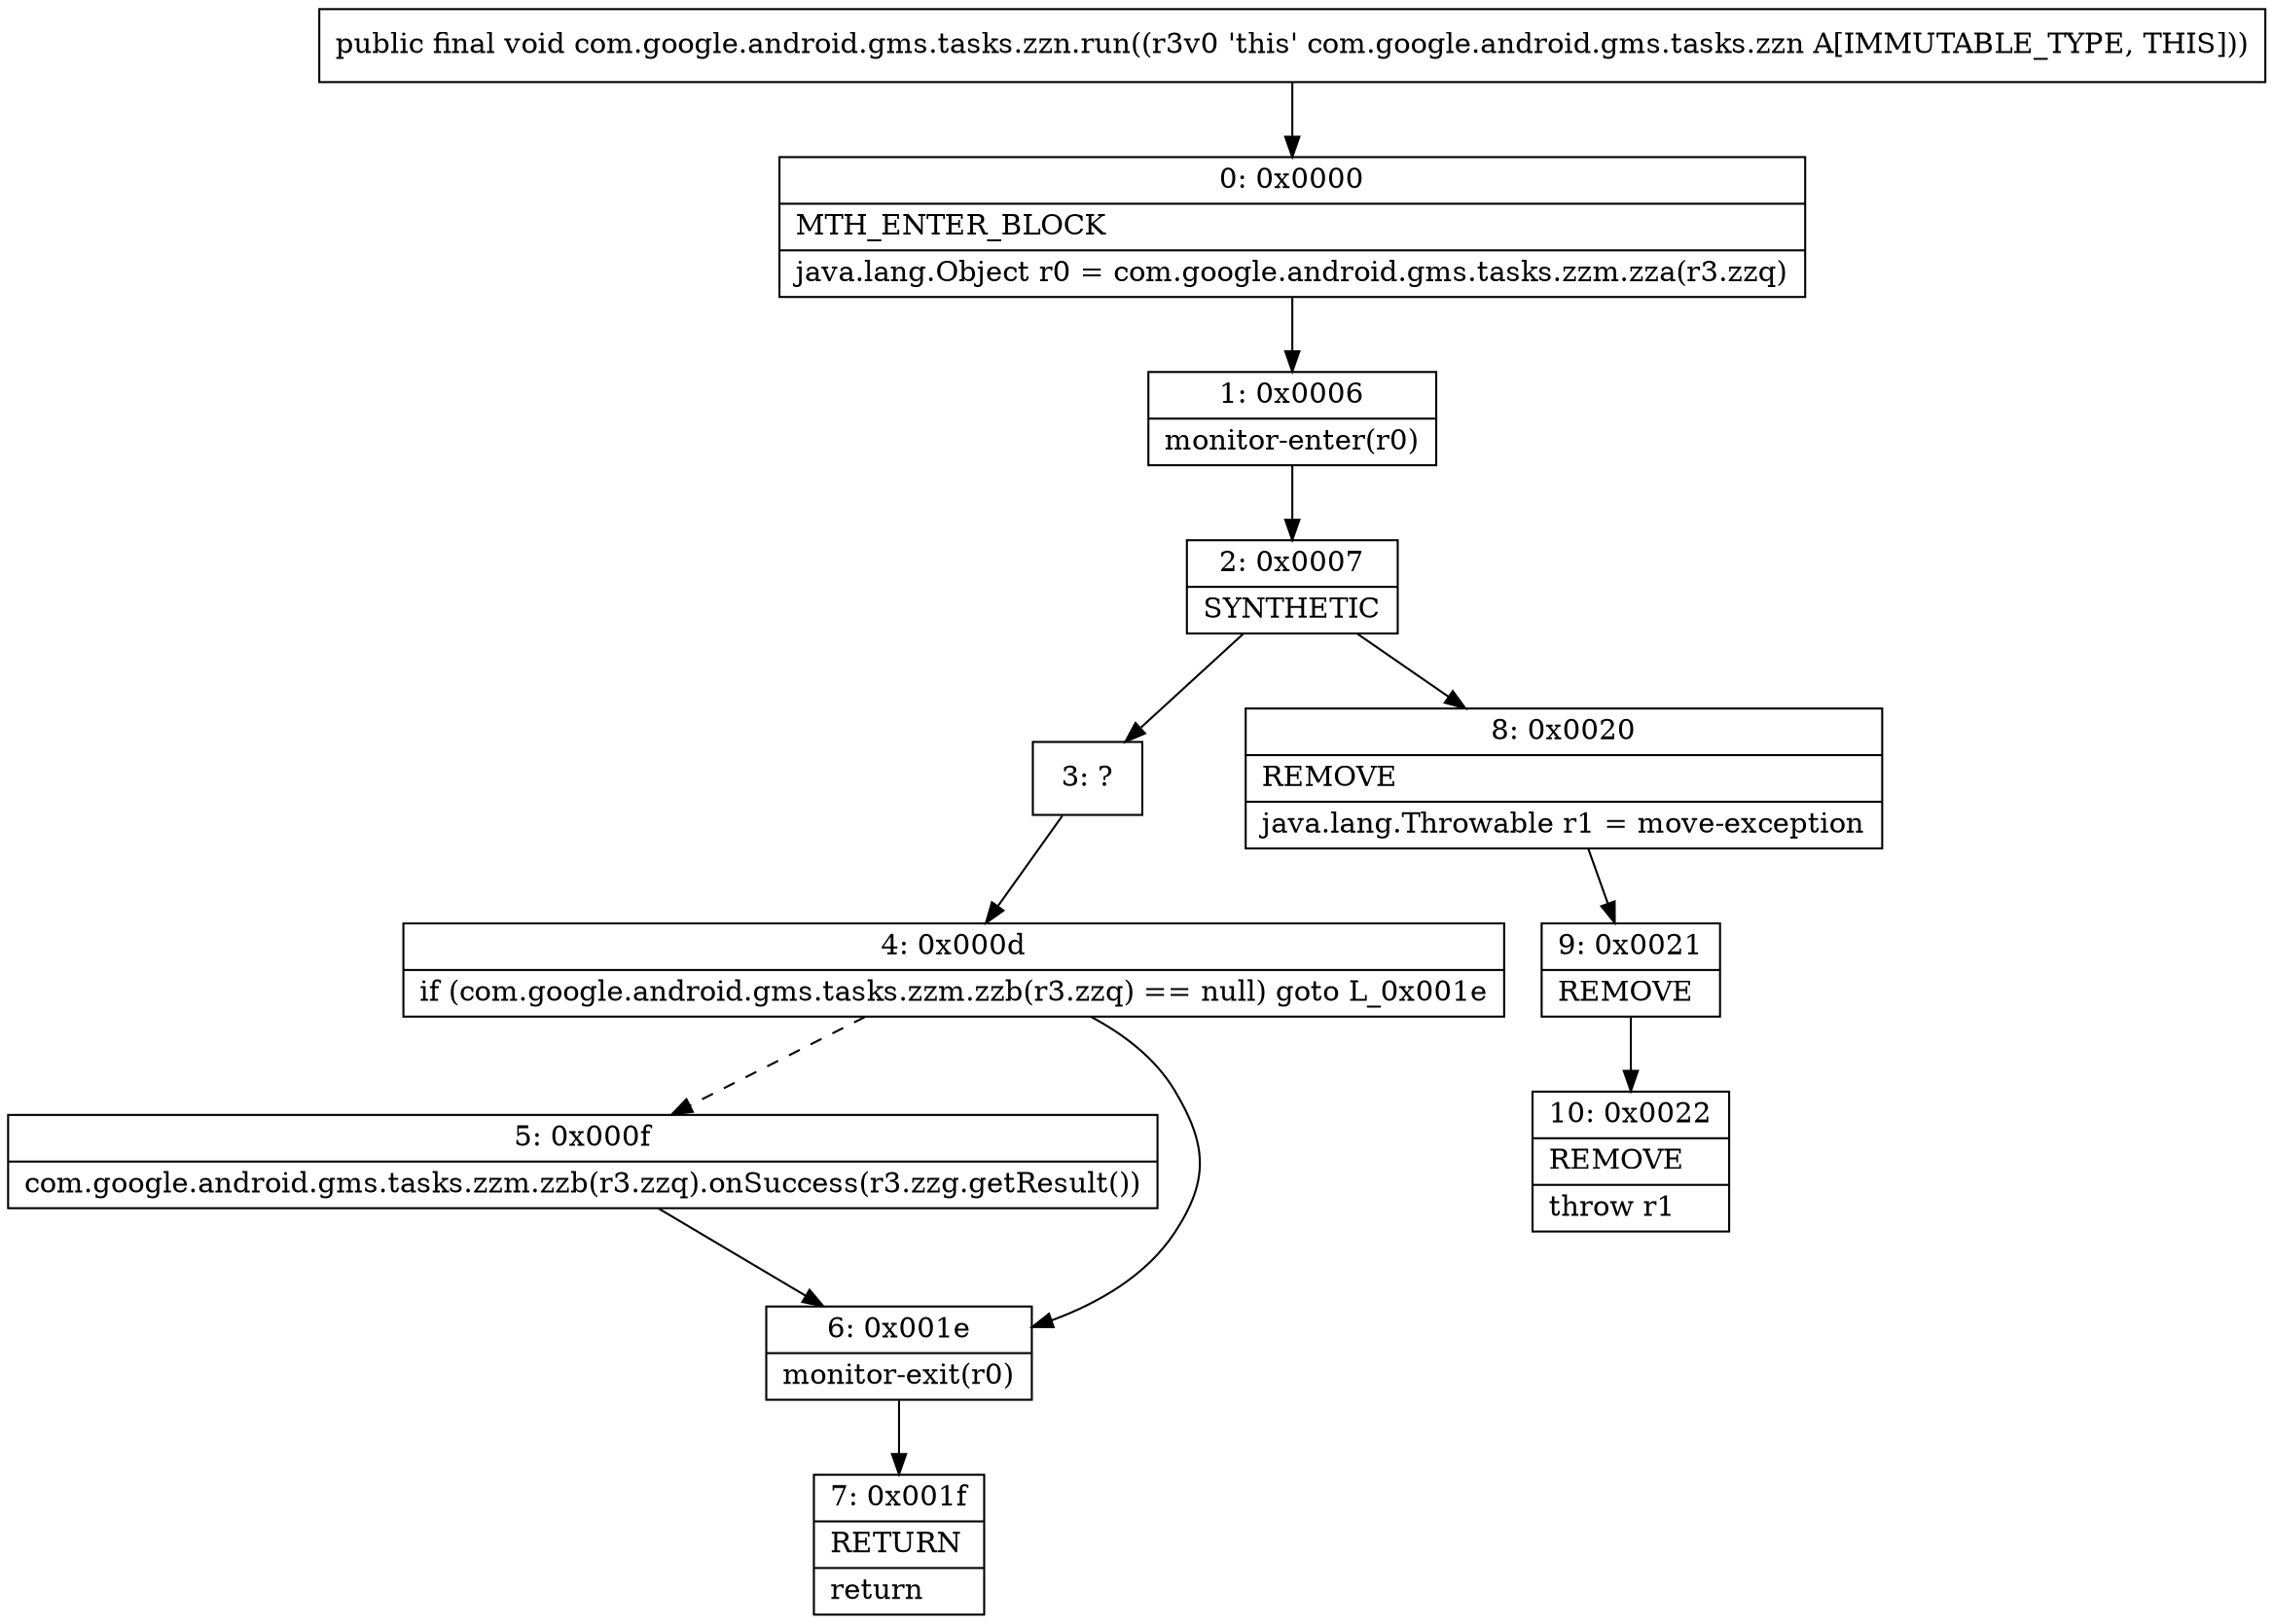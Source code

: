 digraph "CFG forcom.google.android.gms.tasks.zzn.run()V" {
Node_0 [shape=record,label="{0\:\ 0x0000|MTH_ENTER_BLOCK\l|java.lang.Object r0 = com.google.android.gms.tasks.zzm.zza(r3.zzq)\l}"];
Node_1 [shape=record,label="{1\:\ 0x0006|monitor\-enter(r0)\l}"];
Node_2 [shape=record,label="{2\:\ 0x0007|SYNTHETIC\l}"];
Node_3 [shape=record,label="{3\:\ ?}"];
Node_4 [shape=record,label="{4\:\ 0x000d|if (com.google.android.gms.tasks.zzm.zzb(r3.zzq) == null) goto L_0x001e\l}"];
Node_5 [shape=record,label="{5\:\ 0x000f|com.google.android.gms.tasks.zzm.zzb(r3.zzq).onSuccess(r3.zzg.getResult())\l}"];
Node_6 [shape=record,label="{6\:\ 0x001e|monitor\-exit(r0)\l}"];
Node_7 [shape=record,label="{7\:\ 0x001f|RETURN\l|return\l}"];
Node_8 [shape=record,label="{8\:\ 0x0020|REMOVE\l|java.lang.Throwable r1 = move\-exception\l}"];
Node_9 [shape=record,label="{9\:\ 0x0021|REMOVE\l}"];
Node_10 [shape=record,label="{10\:\ 0x0022|REMOVE\l|throw r1\l}"];
MethodNode[shape=record,label="{public final void com.google.android.gms.tasks.zzn.run((r3v0 'this' com.google.android.gms.tasks.zzn A[IMMUTABLE_TYPE, THIS])) }"];
MethodNode -> Node_0;
Node_0 -> Node_1;
Node_1 -> Node_2;
Node_2 -> Node_3;
Node_2 -> Node_8;
Node_3 -> Node_4;
Node_4 -> Node_5[style=dashed];
Node_4 -> Node_6;
Node_5 -> Node_6;
Node_6 -> Node_7;
Node_8 -> Node_9;
Node_9 -> Node_10;
}

